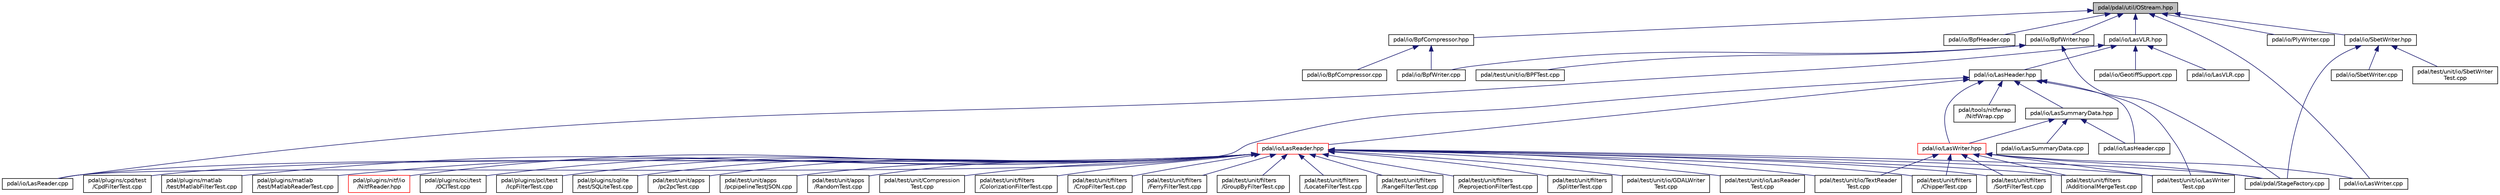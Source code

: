 digraph "pdal/pdal/util/OStream.hpp"
{
  edge [fontname="Helvetica",fontsize="10",labelfontname="Helvetica",labelfontsize="10"];
  node [fontname="Helvetica",fontsize="10",shape=record];
  Node1 [label="pdal/pdal/util/OStream.hpp",height=0.2,width=0.4,color="black", fillcolor="grey75", style="filled", fontcolor="black"];
  Node1 -> Node2 [dir="back",color="midnightblue",fontsize="10",style="solid",fontname="Helvetica"];
  Node2 [label="pdal/io/BpfCompressor.hpp",height=0.2,width=0.4,color="black", fillcolor="white", style="filled",URL="$BpfCompressor_8hpp.html"];
  Node2 -> Node3 [dir="back",color="midnightblue",fontsize="10",style="solid",fontname="Helvetica"];
  Node3 [label="pdal/io/BpfCompressor.cpp",height=0.2,width=0.4,color="black", fillcolor="white", style="filled",URL="$BpfCompressor_8cpp.html"];
  Node2 -> Node4 [dir="back",color="midnightblue",fontsize="10",style="solid",fontname="Helvetica"];
  Node4 [label="pdal/io/BpfWriter.cpp",height=0.2,width=0.4,color="black", fillcolor="white", style="filled",URL="$BpfWriter_8cpp.html"];
  Node1 -> Node5 [dir="back",color="midnightblue",fontsize="10",style="solid",fontname="Helvetica"];
  Node5 [label="pdal/io/BpfHeader.cpp",height=0.2,width=0.4,color="black", fillcolor="white", style="filled",URL="$BpfHeader_8cpp.html"];
  Node1 -> Node6 [dir="back",color="midnightblue",fontsize="10",style="solid",fontname="Helvetica"];
  Node6 [label="pdal/io/BpfWriter.hpp",height=0.2,width=0.4,color="black", fillcolor="white", style="filled",URL="$BpfWriter_8hpp.html"];
  Node6 -> Node4 [dir="back",color="midnightblue",fontsize="10",style="solid",fontname="Helvetica"];
  Node6 -> Node7 [dir="back",color="midnightblue",fontsize="10",style="solid",fontname="Helvetica"];
  Node7 [label="pdal/pdal/StageFactory.cpp",height=0.2,width=0.4,color="black", fillcolor="white", style="filled",URL="$StageFactory_8cpp.html"];
  Node6 -> Node8 [dir="back",color="midnightblue",fontsize="10",style="solid",fontname="Helvetica"];
  Node8 [label="pdal/test/unit/io/BPFTest.cpp",height=0.2,width=0.4,color="black", fillcolor="white", style="filled",URL="$BPFTest_8cpp.html"];
  Node1 -> Node9 [dir="back",color="midnightblue",fontsize="10",style="solid",fontname="Helvetica"];
  Node9 [label="pdal/io/LasVLR.hpp",height=0.2,width=0.4,color="black", fillcolor="white", style="filled",URL="$LasVLR_8hpp.html"];
  Node9 -> Node10 [dir="back",color="midnightblue",fontsize="10",style="solid",fontname="Helvetica"];
  Node10 [label="pdal/io/GeotiffSupport.cpp",height=0.2,width=0.4,color="black", fillcolor="white", style="filled",URL="$GeotiffSupport_8cpp.html"];
  Node9 -> Node11 [dir="back",color="midnightblue",fontsize="10",style="solid",fontname="Helvetica"];
  Node11 [label="pdal/io/LasHeader.hpp",height=0.2,width=0.4,color="black", fillcolor="white", style="filled",URL="$LasHeader_8hpp.html"];
  Node11 -> Node12 [dir="back",color="midnightblue",fontsize="10",style="solid",fontname="Helvetica"];
  Node12 [label="pdal/io/LasHeader.cpp",height=0.2,width=0.4,color="black", fillcolor="white", style="filled",URL="$LasHeader_8cpp.html"];
  Node11 -> Node13 [dir="back",color="midnightblue",fontsize="10",style="solid",fontname="Helvetica"];
  Node13 [label="pdal/io/LasSummaryData.hpp",height=0.2,width=0.4,color="black", fillcolor="white", style="filled",URL="$LasSummaryData_8hpp.html"];
  Node13 -> Node12 [dir="back",color="midnightblue",fontsize="10",style="solid",fontname="Helvetica"];
  Node13 -> Node14 [dir="back",color="midnightblue",fontsize="10",style="solid",fontname="Helvetica"];
  Node14 [label="pdal/io/LasSummaryData.cpp",height=0.2,width=0.4,color="black", fillcolor="white", style="filled",URL="$LasSummaryData_8cpp.html"];
  Node13 -> Node15 [dir="back",color="midnightblue",fontsize="10",style="solid",fontname="Helvetica"];
  Node15 [label="pdal/io/LasWriter.hpp",height=0.2,width=0.4,color="red", fillcolor="white", style="filled",URL="$LasWriter_8hpp.html"];
  Node15 -> Node16 [dir="back",color="midnightblue",fontsize="10",style="solid",fontname="Helvetica"];
  Node16 [label="pdal/io/LasWriter.cpp",height=0.2,width=0.4,color="black", fillcolor="white", style="filled",URL="$LasWriter_8cpp.html"];
  Node15 -> Node7 [dir="back",color="midnightblue",fontsize="10",style="solid",fontname="Helvetica"];
  Node15 -> Node17 [dir="back",color="midnightblue",fontsize="10",style="solid",fontname="Helvetica"];
  Node17 [label="pdal/test/unit/filters\l/AdditionalMergeTest.cpp",height=0.2,width=0.4,color="black", fillcolor="white", style="filled",URL="$AdditionalMergeTest_8cpp.html"];
  Node15 -> Node18 [dir="back",color="midnightblue",fontsize="10",style="solid",fontname="Helvetica"];
  Node18 [label="pdal/test/unit/filters\l/ChipperTest.cpp",height=0.2,width=0.4,color="black", fillcolor="white", style="filled",URL="$ChipperTest_8cpp.html"];
  Node15 -> Node19 [dir="back",color="midnightblue",fontsize="10",style="solid",fontname="Helvetica"];
  Node19 [label="pdal/test/unit/filters\l/SortFilterTest.cpp",height=0.2,width=0.4,color="black", fillcolor="white", style="filled",URL="$SortFilterTest_8cpp.html"];
  Node15 -> Node20 [dir="back",color="midnightblue",fontsize="10",style="solid",fontname="Helvetica"];
  Node20 [label="pdal/test/unit/io/LasWriter\lTest.cpp",height=0.2,width=0.4,color="black", fillcolor="white", style="filled",URL="$LasWriterTest_8cpp.html"];
  Node15 -> Node21 [dir="back",color="midnightblue",fontsize="10",style="solid",fontname="Helvetica"];
  Node21 [label="pdal/test/unit/io/TextReader\lTest.cpp",height=0.2,width=0.4,color="black", fillcolor="white", style="filled",URL="$TextReaderTest_8cpp.html"];
  Node11 -> Node22 [dir="back",color="midnightblue",fontsize="10",style="solid",fontname="Helvetica"];
  Node22 [label="pdal/io/LasReader.hpp",height=0.2,width=0.4,color="red", fillcolor="white", style="filled",URL="$LasReader_8hpp.html"];
  Node22 -> Node23 [dir="back",color="midnightblue",fontsize="10",style="solid",fontname="Helvetica"];
  Node23 [label="pdal/io/LasReader.cpp",height=0.2,width=0.4,color="black", fillcolor="white", style="filled",URL="$LasReader_8cpp.html"];
  Node22 -> Node7 [dir="back",color="midnightblue",fontsize="10",style="solid",fontname="Helvetica"];
  Node22 -> Node24 [dir="back",color="midnightblue",fontsize="10",style="solid",fontname="Helvetica"];
  Node24 [label="pdal/plugins/cpd/test\l/CpdFilterTest.cpp",height=0.2,width=0.4,color="black", fillcolor="white", style="filled",URL="$CpdFilterTest_8cpp.html"];
  Node22 -> Node25 [dir="back",color="midnightblue",fontsize="10",style="solid",fontname="Helvetica"];
  Node25 [label="pdal/plugins/matlab\l/test/MatlabFilterTest.cpp",height=0.2,width=0.4,color="black", fillcolor="white", style="filled",URL="$MatlabFilterTest_8cpp.html"];
  Node22 -> Node26 [dir="back",color="midnightblue",fontsize="10",style="solid",fontname="Helvetica"];
  Node26 [label="pdal/plugins/matlab\l/test/MatlabReaderTest.cpp",height=0.2,width=0.4,color="black", fillcolor="white", style="filled",URL="$MatlabReaderTest_8cpp.html"];
  Node22 -> Node27 [dir="back",color="midnightblue",fontsize="10",style="solid",fontname="Helvetica"];
  Node27 [label="pdal/plugins/nitf/io\l/NitfReader.hpp",height=0.2,width=0.4,color="red", fillcolor="white", style="filled",URL="$NitfReader_8hpp.html"];
  Node22 -> Node28 [dir="back",color="midnightblue",fontsize="10",style="solid",fontname="Helvetica"];
  Node28 [label="pdal/plugins/oci/test\l/OCITest.cpp",height=0.2,width=0.4,color="black", fillcolor="white", style="filled",URL="$OCITest_8cpp.html"];
  Node22 -> Node29 [dir="back",color="midnightblue",fontsize="10",style="solid",fontname="Helvetica"];
  Node29 [label="pdal/plugins/pcl/test\l/IcpFilterTest.cpp",height=0.2,width=0.4,color="black", fillcolor="white", style="filled",URL="$IcpFilterTest_8cpp.html"];
  Node22 -> Node30 [dir="back",color="midnightblue",fontsize="10",style="solid",fontname="Helvetica"];
  Node30 [label="pdal/plugins/sqlite\l/test/SQLiteTest.cpp",height=0.2,width=0.4,color="black", fillcolor="white", style="filled",URL="$SQLiteTest_8cpp.html"];
  Node22 -> Node31 [dir="back",color="midnightblue",fontsize="10",style="solid",fontname="Helvetica"];
  Node31 [label="pdal/test/unit/apps\l/pc2pcTest.cpp",height=0.2,width=0.4,color="black", fillcolor="white", style="filled",URL="$pc2pcTest_8cpp.html"];
  Node22 -> Node32 [dir="back",color="midnightblue",fontsize="10",style="solid",fontname="Helvetica"];
  Node32 [label="pdal/test/unit/apps\l/pcpipelineTestJSON.cpp",height=0.2,width=0.4,color="black", fillcolor="white", style="filled",URL="$pcpipelineTestJSON_8cpp.html"];
  Node22 -> Node33 [dir="back",color="midnightblue",fontsize="10",style="solid",fontname="Helvetica"];
  Node33 [label="pdal/test/unit/apps\l/RandomTest.cpp",height=0.2,width=0.4,color="black", fillcolor="white", style="filled",URL="$RandomTest_8cpp.html"];
  Node22 -> Node34 [dir="back",color="midnightblue",fontsize="10",style="solid",fontname="Helvetica"];
  Node34 [label="pdal/test/unit/Compression\lTest.cpp",height=0.2,width=0.4,color="black", fillcolor="white", style="filled",URL="$CompressionTest_8cpp.html"];
  Node22 -> Node17 [dir="back",color="midnightblue",fontsize="10",style="solid",fontname="Helvetica"];
  Node22 -> Node18 [dir="back",color="midnightblue",fontsize="10",style="solid",fontname="Helvetica"];
  Node22 -> Node35 [dir="back",color="midnightblue",fontsize="10",style="solid",fontname="Helvetica"];
  Node35 [label="pdal/test/unit/filters\l/ColorizationFilterTest.cpp",height=0.2,width=0.4,color="black", fillcolor="white", style="filled",URL="$ColorizationFilterTest_8cpp.html"];
  Node22 -> Node36 [dir="back",color="midnightblue",fontsize="10",style="solid",fontname="Helvetica"];
  Node36 [label="pdal/test/unit/filters\l/CropFilterTest.cpp",height=0.2,width=0.4,color="black", fillcolor="white", style="filled",URL="$CropFilterTest_8cpp.html"];
  Node22 -> Node37 [dir="back",color="midnightblue",fontsize="10",style="solid",fontname="Helvetica"];
  Node37 [label="pdal/test/unit/filters\l/FerryFilterTest.cpp",height=0.2,width=0.4,color="black", fillcolor="white", style="filled",URL="$FerryFilterTest_8cpp.html"];
  Node22 -> Node38 [dir="back",color="midnightblue",fontsize="10",style="solid",fontname="Helvetica"];
  Node38 [label="pdal/test/unit/filters\l/GroupByFilterTest.cpp",height=0.2,width=0.4,color="black", fillcolor="white", style="filled",URL="$GroupByFilterTest_8cpp.html"];
  Node22 -> Node39 [dir="back",color="midnightblue",fontsize="10",style="solid",fontname="Helvetica"];
  Node39 [label="pdal/test/unit/filters\l/LocateFilterTest.cpp",height=0.2,width=0.4,color="black", fillcolor="white", style="filled",URL="$LocateFilterTest_8cpp.html"];
  Node22 -> Node40 [dir="back",color="midnightblue",fontsize="10",style="solid",fontname="Helvetica"];
  Node40 [label="pdal/test/unit/filters\l/RangeFilterTest.cpp",height=0.2,width=0.4,color="black", fillcolor="white", style="filled",URL="$RangeFilterTest_8cpp.html"];
  Node22 -> Node41 [dir="back",color="midnightblue",fontsize="10",style="solid",fontname="Helvetica"];
  Node41 [label="pdal/test/unit/filters\l/ReprojectionFilterTest.cpp",height=0.2,width=0.4,color="black", fillcolor="white", style="filled",URL="$ReprojectionFilterTest_8cpp.html"];
  Node22 -> Node19 [dir="back",color="midnightblue",fontsize="10",style="solid",fontname="Helvetica"];
  Node22 -> Node42 [dir="back",color="midnightblue",fontsize="10",style="solid",fontname="Helvetica"];
  Node42 [label="pdal/test/unit/filters\l/SplitterTest.cpp",height=0.2,width=0.4,color="black", fillcolor="white", style="filled",URL="$SplitterTest_8cpp.html"];
  Node22 -> Node43 [dir="back",color="midnightblue",fontsize="10",style="solid",fontname="Helvetica"];
  Node43 [label="pdal/test/unit/io/GDALWriter\lTest.cpp",height=0.2,width=0.4,color="black", fillcolor="white", style="filled",URL="$GDALWriterTest_8cpp.html"];
  Node22 -> Node44 [dir="back",color="midnightblue",fontsize="10",style="solid",fontname="Helvetica"];
  Node44 [label="pdal/test/unit/io/LasReader\lTest.cpp",height=0.2,width=0.4,color="black", fillcolor="white", style="filled",URL="$LasReaderTest_8cpp.html"];
  Node22 -> Node20 [dir="back",color="midnightblue",fontsize="10",style="solid",fontname="Helvetica"];
  Node22 -> Node21 [dir="back",color="midnightblue",fontsize="10",style="solid",fontname="Helvetica"];
  Node11 -> Node23 [dir="back",color="midnightblue",fontsize="10",style="solid",fontname="Helvetica"];
  Node11 -> Node15 [dir="back",color="midnightblue",fontsize="10",style="solid",fontname="Helvetica"];
  Node11 -> Node20 [dir="back",color="midnightblue",fontsize="10",style="solid",fontname="Helvetica"];
  Node11 -> Node45 [dir="back",color="midnightblue",fontsize="10",style="solid",fontname="Helvetica"];
  Node45 [label="pdal/tools/nitfwrap\l/NitfWrap.cpp",height=0.2,width=0.4,color="black", fillcolor="white", style="filled",URL="$NitfWrap_8cpp.html"];
  Node9 -> Node23 [dir="back",color="midnightblue",fontsize="10",style="solid",fontname="Helvetica"];
  Node9 -> Node46 [dir="back",color="midnightblue",fontsize="10",style="solid",fontname="Helvetica"];
  Node46 [label="pdal/io/LasVLR.cpp",height=0.2,width=0.4,color="black", fillcolor="white", style="filled",URL="$LasVLR_8cpp.html"];
  Node1 -> Node16 [dir="back",color="midnightblue",fontsize="10",style="solid",fontname="Helvetica"];
  Node1 -> Node47 [dir="back",color="midnightblue",fontsize="10",style="solid",fontname="Helvetica"];
  Node47 [label="pdal/io/PlyWriter.cpp",height=0.2,width=0.4,color="black", fillcolor="white", style="filled",URL="$PlyWriter_8cpp.html"];
  Node1 -> Node48 [dir="back",color="midnightblue",fontsize="10",style="solid",fontname="Helvetica"];
  Node48 [label="pdal/io/SbetWriter.hpp",height=0.2,width=0.4,color="black", fillcolor="white", style="filled",URL="$SbetWriter_8hpp.html"];
  Node48 -> Node49 [dir="back",color="midnightblue",fontsize="10",style="solid",fontname="Helvetica"];
  Node49 [label="pdal/io/SbetWriter.cpp",height=0.2,width=0.4,color="black", fillcolor="white", style="filled",URL="$SbetWriter_8cpp.html"];
  Node48 -> Node7 [dir="back",color="midnightblue",fontsize="10",style="solid",fontname="Helvetica"];
  Node48 -> Node50 [dir="back",color="midnightblue",fontsize="10",style="solid",fontname="Helvetica"];
  Node50 [label="pdal/test/unit/io/SbetWriter\lTest.cpp",height=0.2,width=0.4,color="black", fillcolor="white", style="filled",URL="$SbetWriterTest_8cpp.html"];
}

